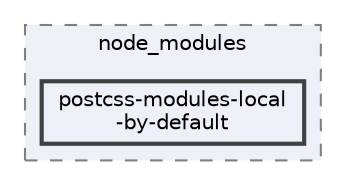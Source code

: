 digraph "pkiclassroomrescheduler/src/main/frontend/node_modules/postcss-modules-local-by-default"
{
 // LATEX_PDF_SIZE
  bgcolor="transparent";
  edge [fontname=Helvetica,fontsize=10,labelfontname=Helvetica,labelfontsize=10];
  node [fontname=Helvetica,fontsize=10,shape=box,height=0.2,width=0.4];
  compound=true
  subgraph clusterdir_72953eda66ccb3a2722c28e1c3e6c23b {
    graph [ bgcolor="#edf0f7", pencolor="grey50", label="node_modules", fontname=Helvetica,fontsize=10 style="filled,dashed", URL="dir_72953eda66ccb3a2722c28e1c3e6c23b.html",tooltip=""]
  dir_e9b27da841d1290792647b18238aa6ce [label="postcss-modules-local\l-by-default", fillcolor="#edf0f7", color="grey25", style="filled,bold", URL="dir_e9b27da841d1290792647b18238aa6ce.html",tooltip=""];
  }
}
